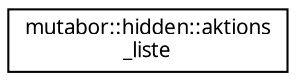 digraph "Grafische Darstellung der Klassenhierarchie"
{
  edge [fontname="Sans",fontsize="10",labelfontname="Sans",labelfontsize="10"];
  node [fontname="Sans",fontsize="10",shape=record];
  rankdir="LR";
  Node0 [label="mutabor::hidden::aktions\l_liste",height=0.2,width=0.4,color="black", fillcolor="white", style="filled",URL="$d0/d96/structmutabor_1_1hidden_1_1aktions__liste.html"];
}
